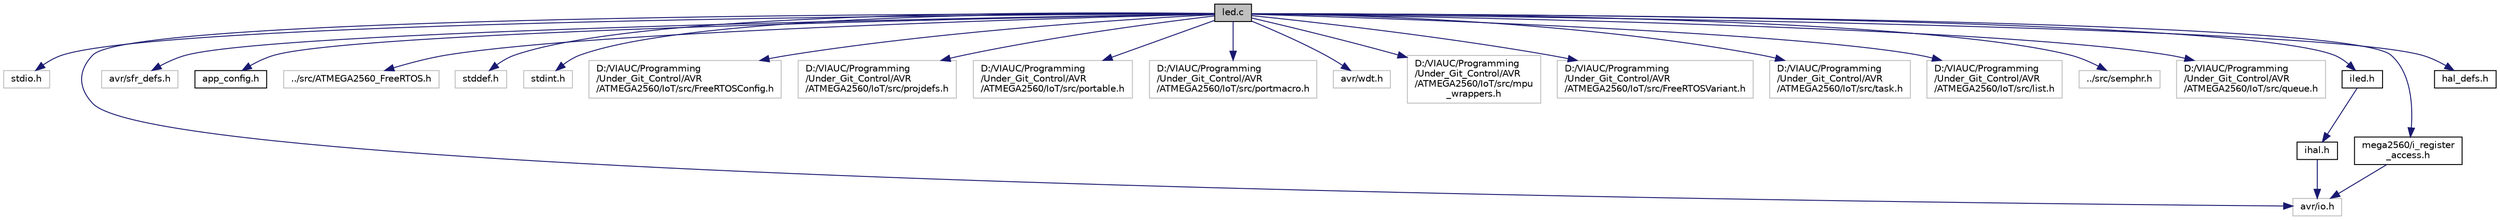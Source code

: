 digraph "led.c"
{
  edge [fontname="Helvetica",fontsize="10",labelfontname="Helvetica",labelfontsize="10"];
  node [fontname="Helvetica",fontsize="10",shape=record];
  Node0 [label="led.c",height=0.2,width=0.4,color="black", fillcolor="grey75", style="filled", fontcolor="black"];
  Node0 -> Node1 [color="midnightblue",fontsize="10",style="solid",fontname="Helvetica"];
  Node1 [label="stdio.h",height=0.2,width=0.4,color="grey75", fillcolor="white", style="filled"];
  Node0 -> Node2 [color="midnightblue",fontsize="10",style="solid",fontname="Helvetica"];
  Node2 [label="avr/io.h",height=0.2,width=0.4,color="grey75", fillcolor="white", style="filled"];
  Node0 -> Node3 [color="midnightblue",fontsize="10",style="solid",fontname="Helvetica"];
  Node3 [label="avr/sfr_defs.h",height=0.2,width=0.4,color="grey75", fillcolor="white", style="filled"];
  Node0 -> Node4 [color="midnightblue",fontsize="10",style="solid",fontname="Helvetica"];
  Node4 [label="app_config.h",height=0.2,width=0.4,color="black", fillcolor="white", style="filled",URL="$app__config_8h.html"];
  Node0 -> Node5 [color="midnightblue",fontsize="10",style="solid",fontname="Helvetica"];
  Node5 [label="../src/ATMEGA2560_FreeRTOS.h",height=0.2,width=0.4,color="grey75", fillcolor="white", style="filled"];
  Node0 -> Node6 [color="midnightblue",fontsize="10",style="solid",fontname="Helvetica"];
  Node6 [label="stddef.h",height=0.2,width=0.4,color="grey75", fillcolor="white", style="filled"];
  Node0 -> Node7 [color="midnightblue",fontsize="10",style="solid",fontname="Helvetica"];
  Node7 [label="stdint.h",height=0.2,width=0.4,color="grey75", fillcolor="white", style="filled"];
  Node0 -> Node8 [color="midnightblue",fontsize="10",style="solid",fontname="Helvetica"];
  Node8 [label="D:/VIAUC/Programming\l/Under_Git_Control/AVR\l/ATMEGA2560/IoT/src/FreeRTOSConfig.h",height=0.2,width=0.4,color="grey75", fillcolor="white", style="filled"];
  Node0 -> Node9 [color="midnightblue",fontsize="10",style="solid",fontname="Helvetica"];
  Node9 [label="D:/VIAUC/Programming\l/Under_Git_Control/AVR\l/ATMEGA2560/IoT/src/projdefs.h",height=0.2,width=0.4,color="grey75", fillcolor="white", style="filled"];
  Node0 -> Node10 [color="midnightblue",fontsize="10",style="solid",fontname="Helvetica"];
  Node10 [label="D:/VIAUC/Programming\l/Under_Git_Control/AVR\l/ATMEGA2560/IoT/src/portable.h",height=0.2,width=0.4,color="grey75", fillcolor="white", style="filled"];
  Node0 -> Node11 [color="midnightblue",fontsize="10",style="solid",fontname="Helvetica"];
  Node11 [label="D:/VIAUC/Programming\l/Under_Git_Control/AVR\l/ATMEGA2560/IoT/src/portmacro.h",height=0.2,width=0.4,color="grey75", fillcolor="white", style="filled"];
  Node0 -> Node12 [color="midnightblue",fontsize="10",style="solid",fontname="Helvetica"];
  Node12 [label="avr/wdt.h",height=0.2,width=0.4,color="grey75", fillcolor="white", style="filled"];
  Node0 -> Node13 [color="midnightblue",fontsize="10",style="solid",fontname="Helvetica"];
  Node13 [label="D:/VIAUC/Programming\l/Under_Git_Control/AVR\l/ATMEGA2560/IoT/src/mpu\l_wrappers.h",height=0.2,width=0.4,color="grey75", fillcolor="white", style="filled"];
  Node0 -> Node14 [color="midnightblue",fontsize="10",style="solid",fontname="Helvetica"];
  Node14 [label="D:/VIAUC/Programming\l/Under_Git_Control/AVR\l/ATMEGA2560/IoT/src/FreeRTOSVariant.h",height=0.2,width=0.4,color="grey75", fillcolor="white", style="filled"];
  Node0 -> Node15 [color="midnightblue",fontsize="10",style="solid",fontname="Helvetica"];
  Node15 [label="D:/VIAUC/Programming\l/Under_Git_Control/AVR\l/ATMEGA2560/IoT/src/task.h",height=0.2,width=0.4,color="grey75", fillcolor="white", style="filled"];
  Node0 -> Node16 [color="midnightblue",fontsize="10",style="solid",fontname="Helvetica"];
  Node16 [label="D:/VIAUC/Programming\l/Under_Git_Control/AVR\l/ATMEGA2560/IoT/src/list.h",height=0.2,width=0.4,color="grey75", fillcolor="white", style="filled"];
  Node0 -> Node17 [color="midnightblue",fontsize="10",style="solid",fontname="Helvetica"];
  Node17 [label="../src/semphr.h",height=0.2,width=0.4,color="grey75", fillcolor="white", style="filled"];
  Node0 -> Node18 [color="midnightblue",fontsize="10",style="solid",fontname="Helvetica"];
  Node18 [label="D:/VIAUC/Programming\l/Under_Git_Control/AVR\l/ATMEGA2560/IoT/src/queue.h",height=0.2,width=0.4,color="grey75", fillcolor="white", style="filled"];
  Node0 -> Node19 [color="midnightblue",fontsize="10",style="solid",fontname="Helvetica"];
  Node19 [label="iled.h",height=0.2,width=0.4,color="black", fillcolor="white", style="filled",URL="$iled_8h.html"];
  Node19 -> Node20 [color="midnightblue",fontsize="10",style="solid",fontname="Helvetica"];
  Node20 [label="ihal.h",height=0.2,width=0.4,color="black", fillcolor="white", style="filled",URL="$ihal_8h.html"];
  Node20 -> Node2 [color="midnightblue",fontsize="10",style="solid",fontname="Helvetica"];
  Node0 -> Node21 [color="midnightblue",fontsize="10",style="solid",fontname="Helvetica"];
  Node21 [label="mega2560/i_register\l_access.h",height=0.2,width=0.4,color="black", fillcolor="white", style="filled",URL="$i__register__access_8h.html"];
  Node21 -> Node2 [color="midnightblue",fontsize="10",style="solid",fontname="Helvetica"];
  Node0 -> Node22 [color="midnightblue",fontsize="10",style="solid",fontname="Helvetica"];
  Node22 [label="hal_defs.h",height=0.2,width=0.4,color="black", fillcolor="white", style="filled",URL="$hal__defs_8h.html"];
}
